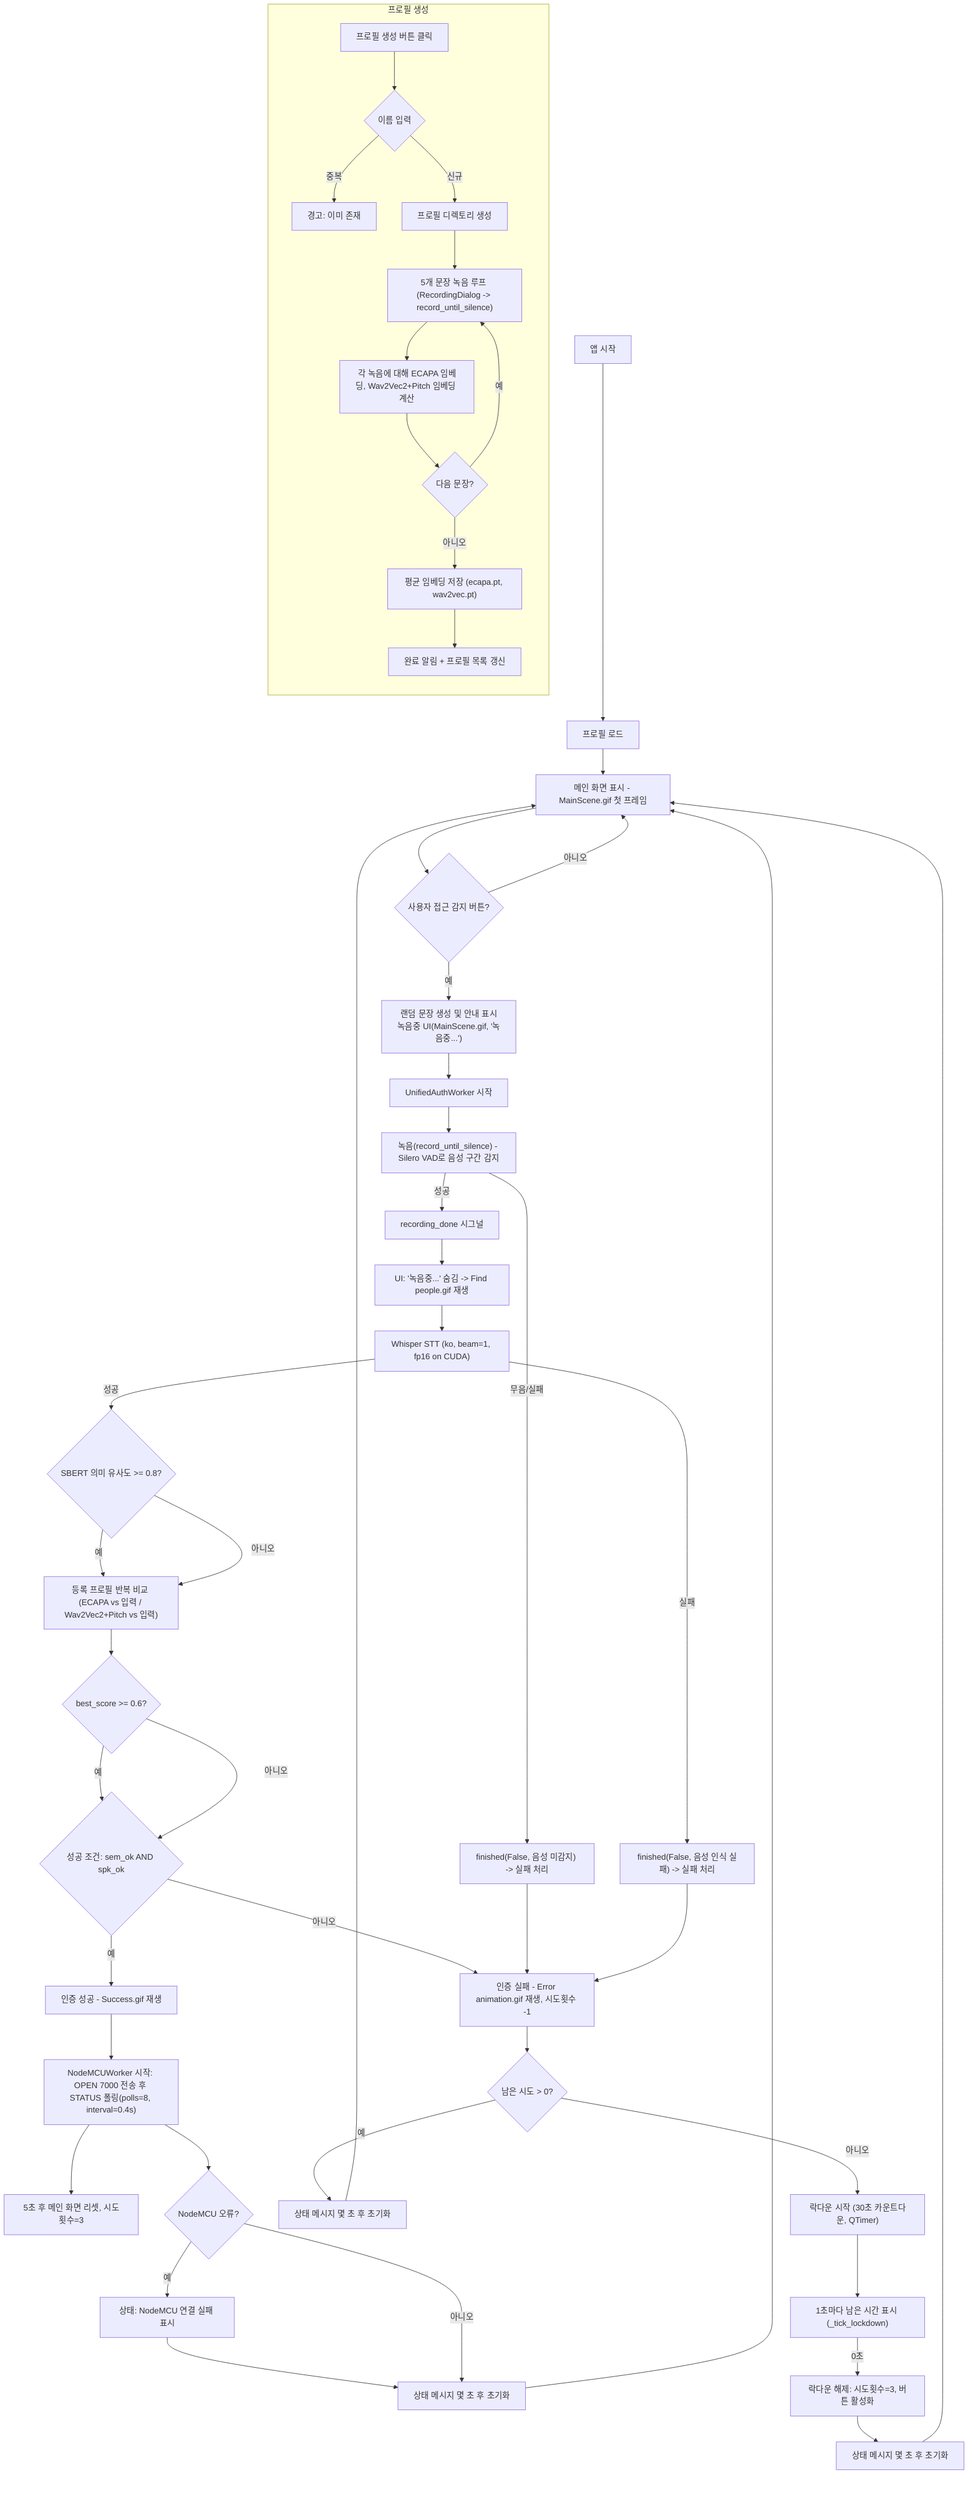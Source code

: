 flowchart TD
    %% ============= 메인 인증 흐름 =============
    A0["앱 시작"] --> A1["프로필 로드"]
    A1 --> A2["메인 화면 표시 - MainScene.gif 첫 프레임"]
    A2 --> A3{사용자 접근 감지 버튼?}
    A3 -->|예| A4["랜덤 문장 생성 및 안내 표시<br/>녹음중 UI(MainScene.gif, '녹음중...')"]
    A3 -->|아니오| A2
    A4 --> A5["UnifiedAuthWorker 시작"]

    %% 녹음 & VAD
    A5 --> B1["녹음(record_until_silence) - Silero VAD로 음성 구간 감지"]
    B1 -->|무음/실패| B1F["finished(False, 음성 미감지) -> 실패 처리"]
    B1 -->|성공| B2["recording_done 시그널"]
    B2 --> B3["UI: '녹음중...' 숨김 -> Find people.gif 재생"]

    %% STT & 의미 유사도
    B3 --> C1["Whisper STT (ko, beam=1, fp16 on CUDA)"]
    C1 -->|실패| C1F["finished(False, 음성 인식 실패) -> 실패 처리"]
    C1 -->|성공| C2{SBERT 의미 유사도 >= 0.8?}

    %% 화자 비교 (앙상블)
    C2 -->|예| D1["등록 프로필 반복 비교 (ECAPA vs 입력 / Wav2Vec2+Pitch vs 입력)"]
    C2 -->|아니오| D1
    D1 --> D2{best_score >= 0.6?}
    D2 -->|예| E1{성공 조건: sem_ok AND spk_ok}
    D2 -->|아니오| E1

    %% 성공/실패 처리
    E1 -->|예| S1["인증 성공 - Success.gif 재생"]
    S1 --> S2["NodeMCUWorker 시작: OPEN 7000 전송 후 STATUS 폴링(polls=8, interval=0.4s)"]
    S2 --> S3["5초 후 메인 화면 리셋, 시도횟수=3"]
    S2 --> N1{NodeMCU 오류?}
    N1 -->|예| N2["상태: NodeMCU 연결 실패 표시"] --> N3["상태 메시지 몇 초 후 초기화"]
    N1 -->|아니오| N3["상태 메시지 몇 초 후 초기화"]
    N3 --> A2

    E1 -->|아니오| F1["인증 실패 - Error animation.gif 재생, 시도횟수 -1"]
    F1 --> F2{남은 시도 > 0?}
    F2 -->|예| F3["상태 메시지 몇 초 후 초기화"] --> A2
    F2 -->|아니오| L1["락다운 시작 (30초 카운트다운, QTimer)"]

    %% 락다운
    L1 --> L2["1초마다 남은 시간 표시 (_tick_lockdown)"]
    L2 -->|0초| L3["락다운 해제: 시도횟수=3, 버튼 활성화"] --> L4["상태 메시지 몇 초 후 초기화"] --> A2

    %% 실패 공통 분기
    B1F --> F1
    C1F --> F1

    %% ============= 프로필 생성 흐름 =============
    subgraph G[프로필 생성]
        direction TB
        G0["프로필 생성 버튼 클릭"] --> G1{이름 입력}
        G1 -->|중복| G2["경고: 이미 존재"]
        G1 -->|신규| G3["프로필 디렉토리 생성"]
        G3 --> G4["5개 문장 녹음 루프 (RecordingDialog -> record_until_silence)"]
        G4 --> G5["각 녹음에 대해 ECAPA 임베딩, Wav2Vec2+Pitch 임베딩 계산"]
        G5 --> G6{다음 문장?}
        G6 -->|예| G4
        G6 -->|아니오| G7["평균 임베딩 저장 (ecapa.pt, wav2vec.pt)"]
        G7 --> G8["완료 알림 + 프로필 목록 갱신"]
    end
